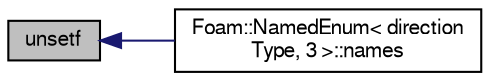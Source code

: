 digraph "unsetf"
{
  bgcolor="transparent";
  edge [fontname="FreeSans",fontsize="10",labelfontname="FreeSans",labelfontsize="10"];
  node [fontname="FreeSans",fontsize="10",shape=record];
  rankdir="LR";
  Node42814 [label="unsetf",height=0.2,width=0.4,color="black", fillcolor="grey75", style="filled", fontcolor="black"];
  Node42814 -> Node42815 [dir="back",color="midnightblue",fontsize="10",style="solid",fontname="FreeSans"];
  Node42815 [label="Foam::NamedEnum\< direction\lType, 3 \>::names",height=0.2,width=0.4,color="black",URL="$a25998.html#a7350da3a0edd92cd11e6c479c9967dc8"];
}
